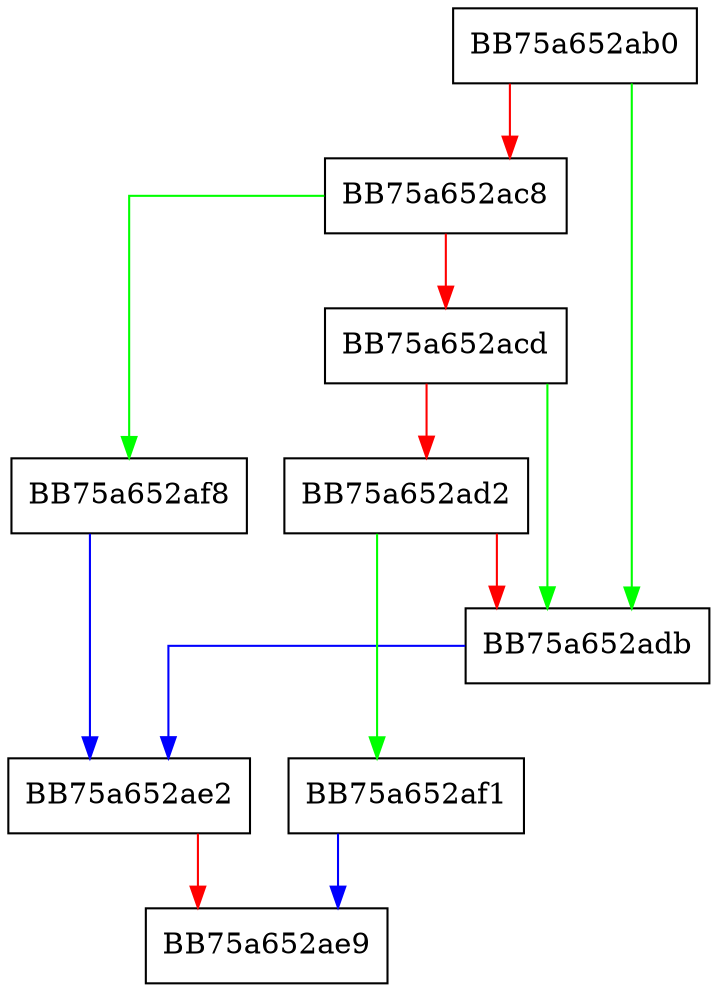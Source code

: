 digraph OnTheFly {
  node [shape="box"];
  graph [splines=ortho];
  BB75a652ab0 -> BB75a652adb [color="green"];
  BB75a652ab0 -> BB75a652ac8 [color="red"];
  BB75a652ac8 -> BB75a652af8 [color="green"];
  BB75a652ac8 -> BB75a652acd [color="red"];
  BB75a652acd -> BB75a652adb [color="green"];
  BB75a652acd -> BB75a652ad2 [color="red"];
  BB75a652ad2 -> BB75a652af1 [color="green"];
  BB75a652ad2 -> BB75a652adb [color="red"];
  BB75a652adb -> BB75a652ae2 [color="blue"];
  BB75a652ae2 -> BB75a652ae9 [color="red"];
  BB75a652af1 -> BB75a652ae9 [color="blue"];
  BB75a652af8 -> BB75a652ae2 [color="blue"];
}